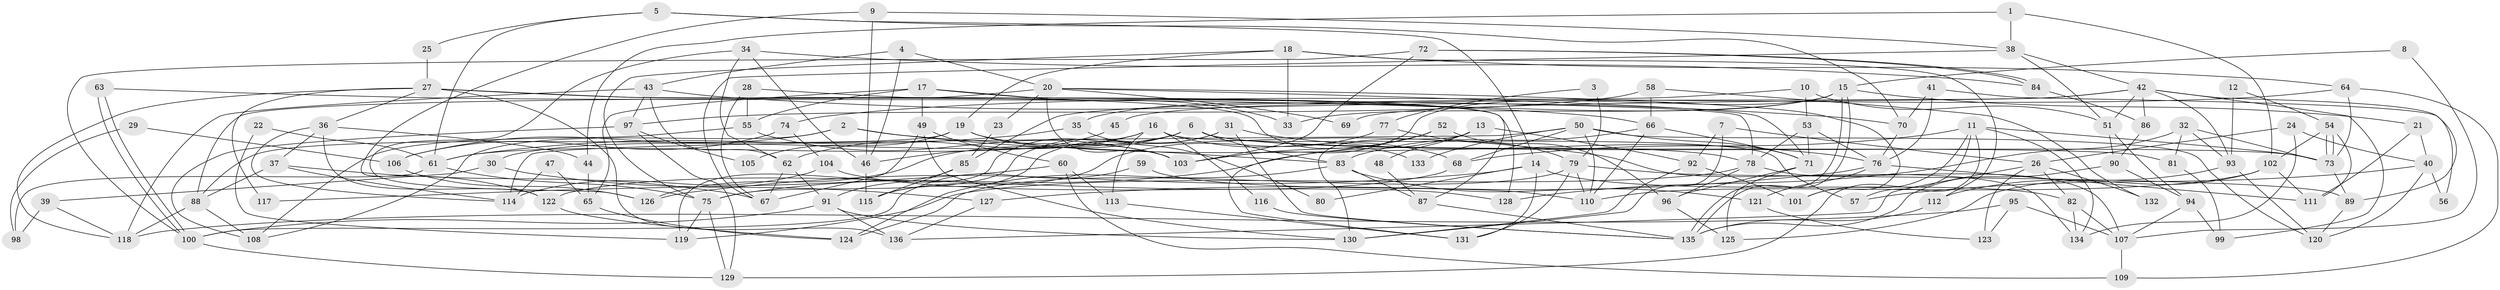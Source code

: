 // coarse degree distribution, {3: 0.23157894736842105, 6: 0.12631578947368421, 2: 0.12631578947368421, 7: 0.09473684210526316, 10: 0.021052631578947368, 5: 0.1368421052631579, 8: 0.09473684210526316, 4: 0.16842105263157894}
// Generated by graph-tools (version 1.1) at 2025/52/02/27/25 19:52:09]
// undirected, 136 vertices, 272 edges
graph export_dot {
graph [start="1"]
  node [color=gray90,style=filled];
  1;
  2;
  3;
  4;
  5;
  6;
  7;
  8;
  9;
  10;
  11;
  12;
  13;
  14;
  15;
  16;
  17;
  18;
  19;
  20;
  21;
  22;
  23;
  24;
  25;
  26;
  27;
  28;
  29;
  30;
  31;
  32;
  33;
  34;
  35;
  36;
  37;
  38;
  39;
  40;
  41;
  42;
  43;
  44;
  45;
  46;
  47;
  48;
  49;
  50;
  51;
  52;
  53;
  54;
  55;
  56;
  57;
  58;
  59;
  60;
  61;
  62;
  63;
  64;
  65;
  66;
  67;
  68;
  69;
  70;
  71;
  72;
  73;
  74;
  75;
  76;
  77;
  78;
  79;
  80;
  81;
  82;
  83;
  84;
  85;
  86;
  87;
  88;
  89;
  90;
  91;
  92;
  93;
  94;
  95;
  96;
  97;
  98;
  99;
  100;
  101;
  102;
  103;
  104;
  105;
  106;
  107;
  108;
  109;
  110;
  111;
  112;
  113;
  114;
  115;
  116;
  117;
  118;
  119;
  120;
  121;
  122;
  123;
  124;
  125;
  126;
  127;
  128;
  129;
  130;
  131;
  132;
  133;
  134;
  135;
  136;
  1 -- 44;
  1 -- 38;
  1 -- 102;
  2 -- 83;
  2 -- 134;
  2 -- 106;
  2 -- 108;
  3 -- 77;
  3 -- 79;
  4 -- 43;
  4 -- 20;
  4 -- 46;
  5 -- 14;
  5 -- 70;
  5 -- 25;
  5 -- 61;
  6 -- 81;
  6 -- 73;
  6 -- 30;
  6 -- 83;
  6 -- 119;
  6 -- 126;
  7 -- 92;
  7 -- 130;
  7 -- 26;
  8 -- 15;
  8 -- 107;
  9 -- 46;
  9 -- 122;
  9 -- 38;
  10 -- 51;
  10 -- 53;
  10 -- 85;
  11 -- 101;
  11 -- 73;
  11 -- 57;
  11 -- 68;
  11 -- 129;
  11 -- 134;
  12 -- 93;
  12 -- 54;
  13 -- 75;
  13 -- 130;
  13 -- 48;
  13 -- 92;
  14 -- 82;
  14 -- 126;
  14 -- 80;
  14 -- 131;
  15 -- 103;
  15 -- 135;
  15 -- 135;
  15 -- 21;
  15 -- 33;
  15 -- 35;
  16 -- 68;
  16 -- 62;
  16 -- 57;
  16 -- 61;
  16 -- 113;
  16 -- 116;
  17 -- 33;
  17 -- 87;
  17 -- 49;
  17 -- 55;
  17 -- 65;
  18 -- 19;
  18 -- 75;
  18 -- 33;
  18 -- 64;
  18 -- 112;
  19 -- 88;
  19 -- 78;
  19 -- 103;
  19 -- 105;
  20 -- 71;
  20 -- 103;
  20 -- 23;
  20 -- 69;
  20 -- 88;
  20 -- 101;
  21 -- 40;
  21 -- 111;
  22 -- 61;
  22 -- 119;
  23 -- 85;
  24 -- 40;
  24 -- 26;
  24 -- 134;
  25 -- 27;
  26 -- 123;
  26 -- 82;
  26 -- 132;
  26 -- 136;
  27 -- 136;
  27 -- 78;
  27 -- 36;
  27 -- 117;
  27 -- 118;
  27 -- 133;
  28 -- 67;
  28 -- 55;
  28 -- 128;
  29 -- 98;
  29 -- 106;
  30 -- 127;
  30 -- 39;
  31 -- 75;
  31 -- 76;
  31 -- 115;
  31 -- 135;
  32 -- 93;
  32 -- 128;
  32 -- 73;
  32 -- 81;
  34 -- 84;
  34 -- 62;
  34 -- 46;
  34 -- 126;
  35 -- 61;
  35 -- 80;
  36 -- 37;
  36 -- 44;
  36 -- 114;
  36 -- 122;
  37 -- 88;
  37 -- 114;
  37 -- 67;
  38 -- 42;
  38 -- 51;
  38 -- 67;
  39 -- 118;
  39 -- 98;
  40 -- 57;
  40 -- 120;
  40 -- 56;
  41 -- 70;
  41 -- 76;
  41 -- 56;
  42 -- 89;
  42 -- 51;
  42 -- 45;
  42 -- 69;
  42 -- 86;
  42 -- 93;
  42 -- 99;
  43 -- 97;
  43 -- 62;
  43 -- 70;
  43 -- 118;
  44 -- 65;
  45 -- 46;
  46 -- 115;
  47 -- 114;
  47 -- 65;
  48 -- 87;
  49 -- 67;
  49 -- 60;
  49 -- 130;
  50 -- 71;
  50 -- 110;
  50 -- 68;
  50 -- 114;
  50 -- 120;
  50 -- 133;
  51 -- 94;
  51 -- 90;
  52 -- 103;
  52 -- 96;
  52 -- 131;
  53 -- 78;
  53 -- 71;
  53 -- 76;
  54 -- 73;
  54 -- 73;
  54 -- 111;
  54 -- 102;
  55 -- 108;
  55 -- 103;
  58 -- 97;
  58 -- 66;
  58 -- 132;
  59 -- 100;
  59 -- 110;
  60 -- 113;
  60 -- 109;
  60 -- 117;
  61 -- 75;
  61 -- 98;
  62 -- 67;
  62 -- 91;
  63 -- 100;
  63 -- 100;
  63 -- 66;
  64 -- 73;
  64 -- 74;
  64 -- 109;
  65 -- 124;
  66 -- 110;
  66 -- 83;
  66 -- 71;
  68 -- 122;
  70 -- 76;
  71 -- 125;
  71 -- 96;
  72 -- 84;
  72 -- 84;
  72 -- 103;
  72 -- 100;
  73 -- 89;
  74 -- 106;
  74 -- 104;
  75 -- 129;
  75 -- 119;
  76 -- 111;
  76 -- 121;
  76 -- 127;
  77 -- 115;
  77 -- 79;
  78 -- 107;
  78 -- 119;
  78 -- 96;
  79 -- 89;
  79 -- 131;
  79 -- 110;
  79 -- 124;
  81 -- 99;
  82 -- 134;
  82 -- 107;
  83 -- 124;
  83 -- 87;
  83 -- 121;
  84 -- 86;
  85 -- 115;
  85 -- 91;
  86 -- 90;
  87 -- 135;
  88 -- 118;
  88 -- 108;
  89 -- 120;
  90 -- 135;
  90 -- 94;
  91 -- 100;
  91 -- 130;
  91 -- 136;
  92 -- 130;
  92 -- 101;
  93 -- 112;
  93 -- 120;
  94 -- 107;
  94 -- 99;
  95 -- 107;
  95 -- 118;
  95 -- 123;
  96 -- 125;
  97 -- 129;
  97 -- 108;
  97 -- 105;
  100 -- 129;
  102 -- 110;
  102 -- 111;
  102 -- 125;
  104 -- 114;
  104 -- 128;
  106 -- 126;
  107 -- 109;
  112 -- 135;
  113 -- 131;
  116 -- 135;
  121 -- 123;
  122 -- 124;
  127 -- 136;
}
